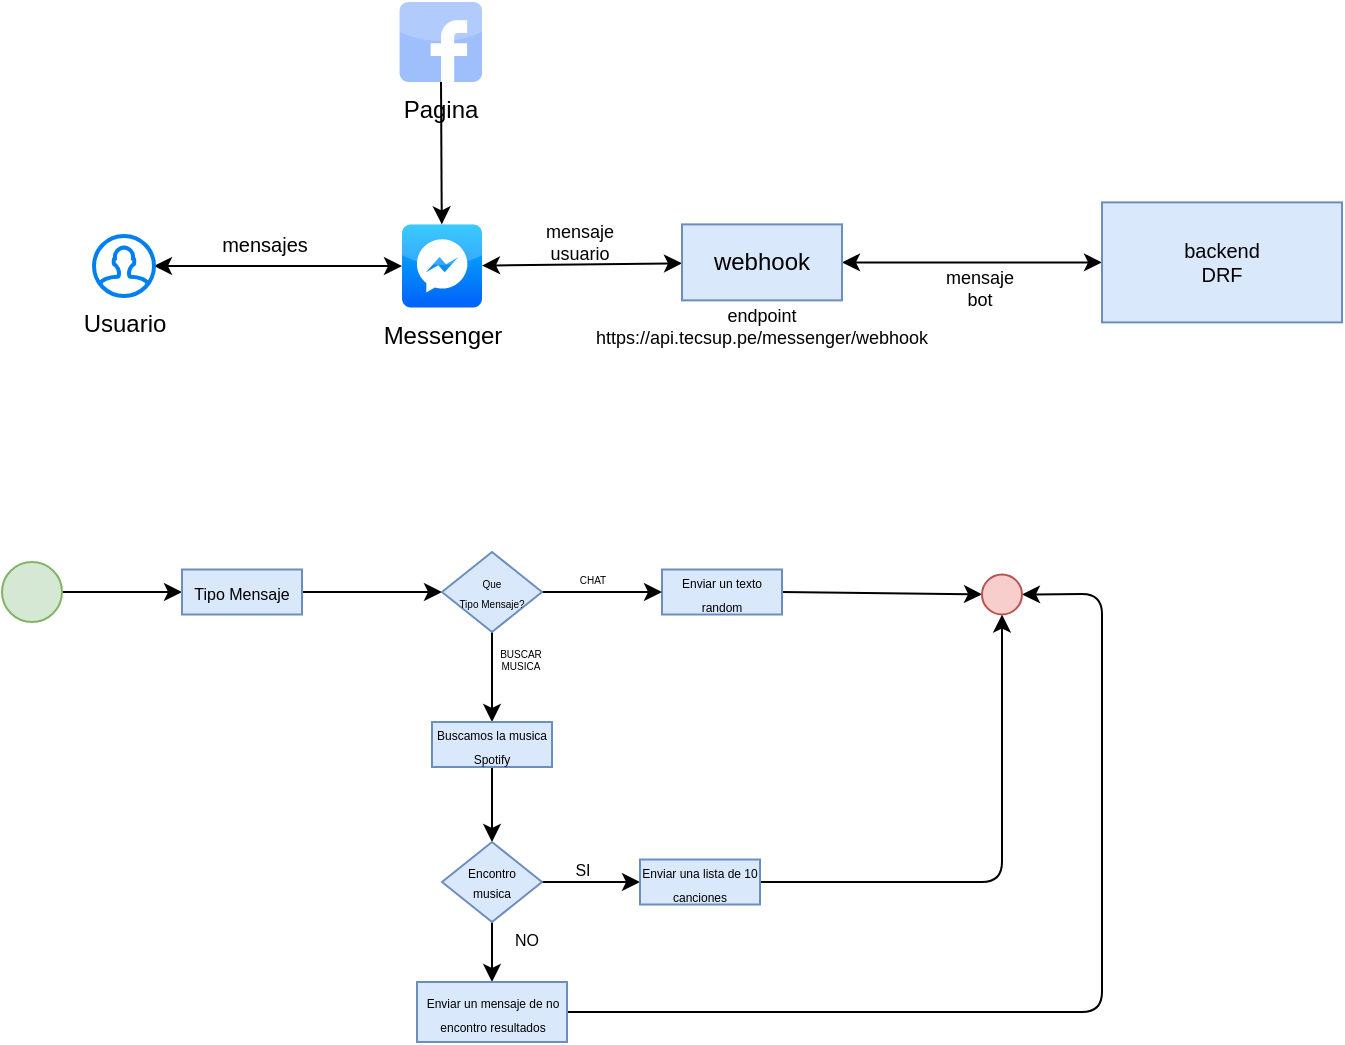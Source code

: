 <mxfile>
    <diagram id="O7AphNDQ37gWvVX-76He" name="Page-1">
        <mxGraphModel dx="1009" dy="345" grid="1" gridSize="10" guides="1" tooltips="1" connect="1" arrows="1" fold="1" page="0" pageScale="1" pageWidth="827" pageHeight="1169" math="0" shadow="0">
            <root>
                <mxCell id="0"/>
                <mxCell id="1" parent="0"/>
                <mxCell id="4" style="edgeStyle=none;html=1;startArrow=classic;startFill=1;" edge="1" parent="1" source="2" target="5">
                    <mxGeometry relative="1" as="geometry">
                        <mxPoint x="130" y="222" as="targetPoint"/>
                    </mxGeometry>
                </mxCell>
                <mxCell id="8" value="&lt;font style=&quot;font-size: 10px;&quot;&gt;mensajes&lt;/font&gt;" style="edgeLabel;html=1;align=center;verticalAlign=middle;resizable=0;points=[];" vertex="1" connectable="0" parent="4">
                    <mxGeometry x="-0.117" y="2" relative="1" as="geometry">
                        <mxPoint y="-9" as="offset"/>
                    </mxGeometry>
                </mxCell>
                <mxCell id="2" value="Usuario" style="html=1;verticalLabelPosition=bottom;align=center;labelBackgroundColor=#ffffff;verticalAlign=top;strokeWidth=2;strokeColor=#0080F0;shadow=0;dashed=0;shape=mxgraph.ios7.icons.user;" vertex="1" parent="1">
                    <mxGeometry x="-34" y="207" width="30" height="30" as="geometry"/>
                </mxCell>
                <mxCell id="11" style="edgeStyle=none;html=1;fontSize=9;startArrow=classic;startFill=1;" edge="1" parent="1" source="5" target="9">
                    <mxGeometry relative="1" as="geometry"/>
                </mxCell>
                <mxCell id="5" value="Messenger" style="dashed=0;outlineConnect=0;html=1;align=center;labelPosition=center;verticalLabelPosition=bottom;verticalAlign=top;shape=mxgraph.webicons.messenger_3;fillColor=#09BEFC;gradientColor=#0060FA" vertex="1" parent="1">
                    <mxGeometry x="120" y="201.19" width="40" height="41.62" as="geometry"/>
                </mxCell>
                <mxCell id="7" style="edgeStyle=none;html=1;" edge="1" parent="1" source="6" target="5">
                    <mxGeometry relative="1" as="geometry"/>
                </mxCell>
                <mxCell id="6" value="Pagina" style="dashed=0;outlineConnect=0;html=1;align=center;labelPosition=center;verticalLabelPosition=bottom;verticalAlign=top;shape=mxgraph.webicons.facebook;fillColor=#9FBEFC;strokeColor=#6c8ebf;" vertex="1" parent="1">
                    <mxGeometry x="118.8" y="90" width="41.2" height="40" as="geometry"/>
                </mxCell>
                <mxCell id="15" style="edgeStyle=none;html=1;entryX=0;entryY=0.5;entryDx=0;entryDy=0;fontSize=10;startArrow=classic;startFill=1;" edge="1" parent="1" source="9" target="14">
                    <mxGeometry relative="1" as="geometry"/>
                </mxCell>
                <mxCell id="9" value="webhook" style="rounded=0;whiteSpace=wrap;html=1;fillColor=#dae8fc;strokeColor=#6c8ebf;" vertex="1" parent="1">
                    <mxGeometry x="260" y="201.19" width="80" height="38" as="geometry"/>
                </mxCell>
                <mxCell id="10" value="&lt;div style=&quot;&quot;&gt;&lt;span style=&quot;font-size: 9px; background-color: initial;&quot;&gt;endpoint&lt;/span&gt;&lt;/div&gt;&lt;font style=&quot;font-size: 9px;&quot;&gt;&lt;div style=&quot;&quot;&gt;&lt;span style=&quot;background-color: initial;&quot;&gt;https://api.tecsup.pe/messenger/webhook&lt;/span&gt;&lt;/div&gt;&lt;/font&gt;" style="text;html=1;strokeColor=none;fillColor=none;align=center;verticalAlign=middle;whiteSpace=wrap;rounded=0;" vertex="1" parent="1">
                    <mxGeometry x="270" y="242.81" width="60" height="17.19" as="geometry"/>
                </mxCell>
                <mxCell id="12" value="mensaje&lt;br&gt;usuario" style="text;html=1;strokeColor=none;fillColor=none;align=center;verticalAlign=middle;whiteSpace=wrap;rounded=0;fontSize=9;" vertex="1" parent="1">
                    <mxGeometry x="179" y="200" width="60" height="19.38" as="geometry"/>
                </mxCell>
                <mxCell id="14" value="backend&lt;br&gt;DRF" style="rounded=0;whiteSpace=wrap;html=1;fontSize=10;fillColor=#dae8fc;strokeColor=#6c8ebf;" vertex="1" parent="1">
                    <mxGeometry x="470" y="190.19" width="120" height="60" as="geometry"/>
                </mxCell>
                <mxCell id="17" value="mensaje&lt;br&gt;bot" style="text;html=1;strokeColor=none;fillColor=none;align=center;verticalAlign=middle;whiteSpace=wrap;rounded=0;fontSize=9;" vertex="1" parent="1">
                    <mxGeometry x="379" y="223.43" width="60" height="19.38" as="geometry"/>
                </mxCell>
                <mxCell id="22" style="edgeStyle=none;html=1;exitX=1;exitY=0.5;exitDx=0;exitDy=0;entryX=0;entryY=0.5;entryDx=0;entryDy=0;fontSize=10;startArrow=none;startFill=0;" edge="1" parent="1" source="19" target="20">
                    <mxGeometry relative="1" as="geometry"/>
                </mxCell>
                <mxCell id="19" value="" style="ellipse;whiteSpace=wrap;html=1;aspect=fixed;fontSize=10;fillColor=#d5e8d4;strokeColor=#82b366;" vertex="1" parent="1">
                    <mxGeometry x="-80" y="370" width="30" height="30" as="geometry"/>
                </mxCell>
                <mxCell id="27" style="edgeStyle=none;html=1;exitX=1;exitY=0.5;exitDx=0;exitDy=0;entryX=0;entryY=0.5;entryDx=0;entryDy=0;fontSize=5;startArrow=none;startFill=0;" edge="1" parent="1" source="20" target="26">
                    <mxGeometry relative="1" as="geometry"/>
                </mxCell>
                <mxCell id="20" value="&lt;font style=&quot;font-size: 8px;&quot;&gt;Tipo Mensaje&lt;/font&gt;" style="rounded=0;whiteSpace=wrap;html=1;fontSize=10;fillColor=#dae8fc;strokeColor=#6c8ebf;" vertex="1" parent="1">
                    <mxGeometry x="10" y="373.75" width="60" height="22.5" as="geometry"/>
                </mxCell>
                <mxCell id="44" style="edgeStyle=none;html=1;exitX=1;exitY=0.5;exitDx=0;exitDy=0;fontSize=8;startArrow=none;startFill=0;" edge="1" parent="1" source="24" target="43">
                    <mxGeometry relative="1" as="geometry"/>
                </mxCell>
                <mxCell id="24" value="&lt;font style=&quot;font-size: 6px;&quot;&gt;Enviar un texto&lt;br&gt;random&lt;br&gt;&lt;/font&gt;" style="rounded=0;whiteSpace=wrap;html=1;fontSize=10;fillColor=#dae8fc;strokeColor=#6c8ebf;" vertex="1" parent="1">
                    <mxGeometry x="250" y="373.75" width="60" height="22.5" as="geometry"/>
                </mxCell>
                <mxCell id="28" style="edgeStyle=none;html=1;exitX=1;exitY=0.5;exitDx=0;exitDy=0;entryX=0;entryY=0.5;entryDx=0;entryDy=0;fontSize=5;startArrow=none;startFill=0;" edge="1" parent="1" source="26" target="24">
                    <mxGeometry relative="1" as="geometry"/>
                </mxCell>
                <mxCell id="33" style="edgeStyle=none;html=1;exitX=0.5;exitY=1;exitDx=0;exitDy=0;fontSize=6;startArrow=none;startFill=0;" edge="1" parent="1" source="26" target="32">
                    <mxGeometry relative="1" as="geometry"/>
                </mxCell>
                <mxCell id="26" value="&lt;font style=&quot;font-size: 5px;&quot;&gt;Que&lt;br&gt;Tipo Mensaje?&lt;/font&gt;" style="rhombus;whiteSpace=wrap;html=1;fontSize=8;fillColor=#dae8fc;strokeColor=#6c8ebf;" vertex="1" parent="1">
                    <mxGeometry x="140" y="365" width="50" height="40" as="geometry"/>
                </mxCell>
                <mxCell id="30" value="CHAT" style="text;html=1;strokeColor=none;fillColor=none;align=center;verticalAlign=middle;whiteSpace=wrap;rounded=0;fontSize=5;" vertex="1" parent="1">
                    <mxGeometry x="200" y="370" width="31" height="15" as="geometry"/>
                </mxCell>
                <mxCell id="38" style="edgeStyle=none;html=1;exitX=0.5;exitY=1;exitDx=0;exitDy=0;entryX=0.5;entryY=0;entryDx=0;entryDy=0;fontSize=6;startArrow=none;startFill=0;" edge="1" parent="1" source="32" target="37">
                    <mxGeometry relative="1" as="geometry"/>
                </mxCell>
                <mxCell id="32" value="&lt;font style=&quot;font-size: 6px;&quot;&gt;Buscamos la musica&lt;br&gt;Spotify&lt;br&gt;&lt;/font&gt;" style="rounded=0;whiteSpace=wrap;html=1;fontSize=10;fillColor=#dae8fc;strokeColor=#6c8ebf;" vertex="1" parent="1">
                    <mxGeometry x="135" y="450" width="60" height="22.5" as="geometry"/>
                </mxCell>
                <mxCell id="36" value="BUSCAR MUSICA" style="text;html=1;strokeColor=none;fillColor=none;align=center;verticalAlign=middle;whiteSpace=wrap;rounded=0;fontSize=5;" vertex="1" parent="1">
                    <mxGeometry x="164" y="410" width="31" height="15" as="geometry"/>
                </mxCell>
                <mxCell id="40" style="edgeStyle=none;html=1;exitX=1;exitY=0.5;exitDx=0;exitDy=0;fontSize=6;startArrow=none;startFill=0;" edge="1" parent="1" source="37" target="39">
                    <mxGeometry relative="1" as="geometry"/>
                </mxCell>
                <mxCell id="42" style="edgeStyle=none;html=1;exitX=0.5;exitY=1;exitDx=0;exitDy=0;entryX=0.5;entryY=0;entryDx=0;entryDy=0;fontSize=6;startArrow=none;startFill=0;" edge="1" parent="1" source="37" target="41">
                    <mxGeometry relative="1" as="geometry"/>
                </mxCell>
                <mxCell id="37" value="&lt;font style=&quot;font-size: 6px;&quot;&gt;Encontro&lt;br&gt;musica&lt;/font&gt;" style="rhombus;whiteSpace=wrap;html=1;fontSize=8;fillColor=#dae8fc;strokeColor=#6c8ebf;" vertex="1" parent="1">
                    <mxGeometry x="140" y="510" width="50" height="40" as="geometry"/>
                </mxCell>
                <mxCell id="47" style="edgeStyle=none;html=1;exitX=1;exitY=0.5;exitDx=0;exitDy=0;entryX=0.5;entryY=1;entryDx=0;entryDy=0;fontSize=8;startArrow=none;startFill=0;" edge="1" parent="1" source="39" target="43">
                    <mxGeometry relative="1" as="geometry">
                        <Array as="points">
                            <mxPoint x="420" y="530"/>
                        </Array>
                    </mxGeometry>
                </mxCell>
                <mxCell id="39" value="&lt;font style=&quot;font-size: 6px;&quot;&gt;Enviar una lista de 10 canciones&lt;br&gt;&lt;/font&gt;" style="rounded=0;whiteSpace=wrap;html=1;fontSize=10;fillColor=#dae8fc;strokeColor=#6c8ebf;" vertex="1" parent="1">
                    <mxGeometry x="239" y="518.75" width="60" height="22.5" as="geometry"/>
                </mxCell>
                <mxCell id="48" style="edgeStyle=none;html=1;exitX=1;exitY=0.5;exitDx=0;exitDy=0;entryX=1;entryY=0.5;entryDx=0;entryDy=0;fontSize=8;startArrow=none;startFill=0;" edge="1" parent="1" source="41" target="43">
                    <mxGeometry relative="1" as="geometry">
                        <Array as="points">
                            <mxPoint x="470" y="595"/>
                            <mxPoint x="470" y="386"/>
                        </Array>
                    </mxGeometry>
                </mxCell>
                <mxCell id="41" value="&lt;font style=&quot;font-size: 6px;&quot;&gt;Enviar un mensaje de no encontro resultados&lt;br&gt;&lt;/font&gt;" style="rounded=0;whiteSpace=wrap;html=1;fontSize=10;fillColor=#dae8fc;strokeColor=#6c8ebf;" vertex="1" parent="1">
                    <mxGeometry x="127.5" y="580" width="75" height="30" as="geometry"/>
                </mxCell>
                <mxCell id="43" value="" style="ellipse;whiteSpace=wrap;html=1;aspect=fixed;fontSize=6;fillColor=#f8cecc;strokeColor=#b85450;" vertex="1" parent="1">
                    <mxGeometry x="410" y="376.25" width="20" height="20" as="geometry"/>
                </mxCell>
                <mxCell id="45" value="SI" style="text;html=1;strokeColor=none;fillColor=none;align=center;verticalAlign=middle;whiteSpace=wrap;rounded=0;fontSize=8;" vertex="1" parent="1">
                    <mxGeometry x="195" y="518.75" width="31" height="10" as="geometry"/>
                </mxCell>
                <mxCell id="46" value="NO" style="text;html=1;strokeColor=none;fillColor=none;align=center;verticalAlign=middle;whiteSpace=wrap;rounded=0;fontSize=8;" vertex="1" parent="1">
                    <mxGeometry x="167" y="554" width="31" height="10" as="geometry"/>
                </mxCell>
            </root>
        </mxGraphModel>
    </diagram>
</mxfile>